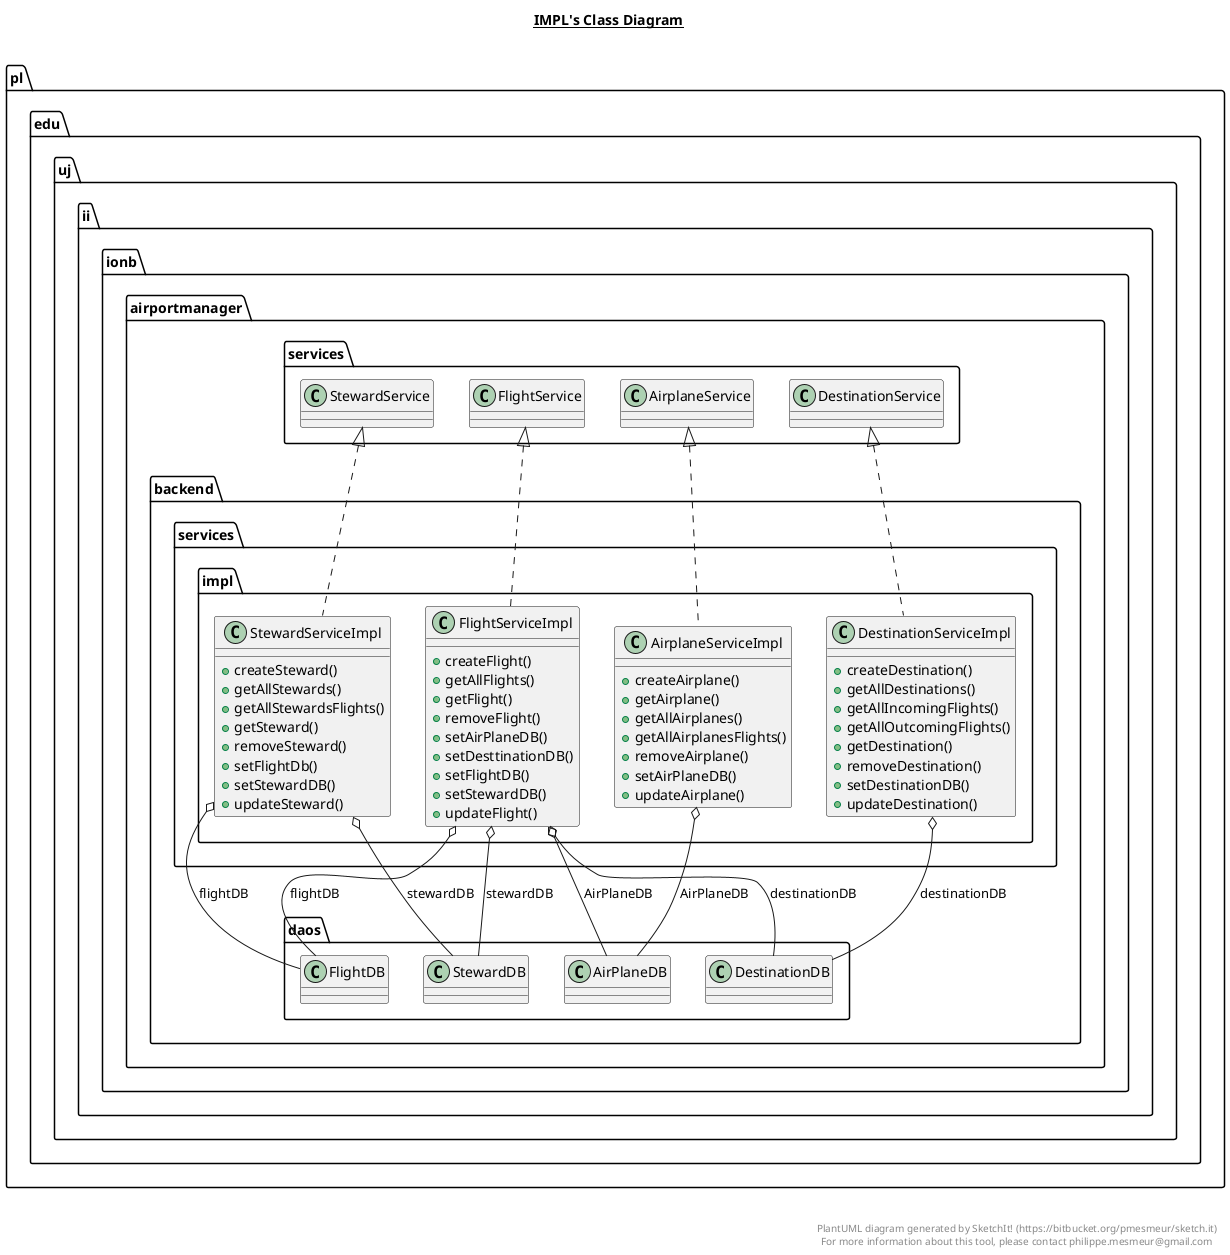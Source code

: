 @startuml

title __IMPL's Class Diagram__\n

  namespace pl.edu.uj.ii.ionb.airportmanager.backend.services.impl {
    class pl.edu.uj.ii.ionb.airportmanager.backend.services.impl.AirplaneServiceImpl {
        + createAirplane()
        + getAirplane()
        + getAllAirplanes()
        + getAllAirplanesFlights()
        + removeAirplane()
        + setAirPlaneDB()
        + updateAirplane()
    }
  }
  

  namespace pl.edu.uj.ii.ionb.airportmanager.backend.services.impl {
    class pl.edu.uj.ii.ionb.airportmanager.backend.services.impl.DestinationServiceImpl {
        + createDestination()
        + getAllDestinations()
        + getAllIncomingFlights()
        + getAllOutcomingFlights()
        + getDestination()
        + removeDestination()
        + setDestinationDB()
        + updateDestination()
    }
  }
  

  namespace pl.edu.uj.ii.ionb.airportmanager.backend.services.impl {
    class pl.edu.uj.ii.ionb.airportmanager.backend.services.impl.FlightServiceImpl {
        + createFlight()
        + getAllFlights()
        + getFlight()
        + removeFlight()
        + setAirPlaneDB()
        + setDesttinationDB()
        + setFlightDB()
        + setStewardDB()
        + updateFlight()
    }
  }
  

  namespace pl.edu.uj.ii.ionb.airportmanager.backend.services.impl {
    class pl.edu.uj.ii.ionb.airportmanager.backend.services.impl.StewardServiceImpl {
        + createSteward()
        + getAllStewards()
        + getAllStewardsFlights()
        + getSteward()
        + removeSteward()
        + setFlightDb()
        + setStewardDB()
        + updateSteward()
    }
  }
  

  pl.edu.uj.ii.ionb.airportmanager.backend.services.impl.AirplaneServiceImpl .up.|> pl.edu.uj.ii.ionb.airportmanager.services.AirplaneService
  pl.edu.uj.ii.ionb.airportmanager.backend.services.impl.AirplaneServiceImpl o-- pl.edu.uj.ii.ionb.airportmanager.backend.daos.AirPlaneDB : AirPlaneDB
  pl.edu.uj.ii.ionb.airportmanager.backend.services.impl.DestinationServiceImpl .up.|> pl.edu.uj.ii.ionb.airportmanager.services.DestinationService
  pl.edu.uj.ii.ionb.airportmanager.backend.services.impl.DestinationServiceImpl o-- pl.edu.uj.ii.ionb.airportmanager.backend.daos.DestinationDB : destinationDB
  pl.edu.uj.ii.ionb.airportmanager.backend.services.impl.FlightServiceImpl .up.|> pl.edu.uj.ii.ionb.airportmanager.services.FlightService
  pl.edu.uj.ii.ionb.airportmanager.backend.services.impl.FlightServiceImpl o-- pl.edu.uj.ii.ionb.airportmanager.backend.daos.AirPlaneDB : AirPlaneDB
  pl.edu.uj.ii.ionb.airportmanager.backend.services.impl.FlightServiceImpl o-- pl.edu.uj.ii.ionb.airportmanager.backend.daos.DestinationDB : destinationDB
  pl.edu.uj.ii.ionb.airportmanager.backend.services.impl.FlightServiceImpl o-- pl.edu.uj.ii.ionb.airportmanager.backend.daos.FlightDB : flightDB
  pl.edu.uj.ii.ionb.airportmanager.backend.services.impl.FlightServiceImpl o-- pl.edu.uj.ii.ionb.airportmanager.backend.daos.StewardDB : stewardDB
  pl.edu.uj.ii.ionb.airportmanager.backend.services.impl.StewardServiceImpl .up.|> pl.edu.uj.ii.ionb.airportmanager.services.StewardService
  pl.edu.uj.ii.ionb.airportmanager.backend.services.impl.StewardServiceImpl o-- pl.edu.uj.ii.ionb.airportmanager.backend.daos.FlightDB : flightDB
  pl.edu.uj.ii.ionb.airportmanager.backend.services.impl.StewardServiceImpl o-- pl.edu.uj.ii.ionb.airportmanager.backend.daos.StewardDB : stewardDB


right footer


PlantUML diagram generated by SketchIt! (https://bitbucket.org/pmesmeur/sketch.it)
For more information about this tool, please contact philippe.mesmeur@gmail.com
endfooter

@enduml
